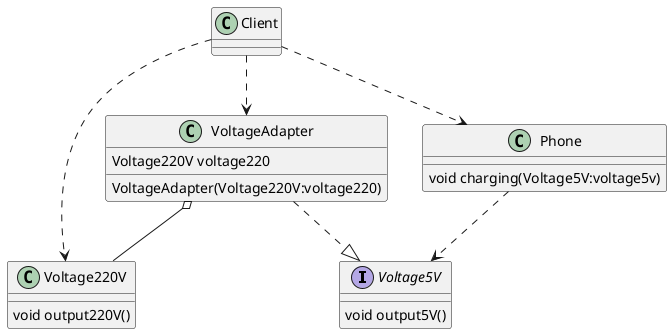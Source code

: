 @startuml
'https://plantuml.com/class-diagram

interface Voltage5V
class Voltage220V
class VoltageAdapter
class Phone
class Client

class Voltage220V{
 void output220V()
}

interface Voltage5V{
 void output5V()
}

class Client{
}

class VoltageAdapter{
Voltage220V voltage220
VoltageAdapter(Voltage220V:voltage220)
}

class Phone{
void charging(Voltage5V:voltage5v)
}

VoltageAdapter o-- Voltage220V

VoltageAdapter ..|> Voltage5V

Phone ..> Voltage5V

Client ..> Phone

Client ..> VoltageAdapter

Client ..> Voltage220V
@enduml